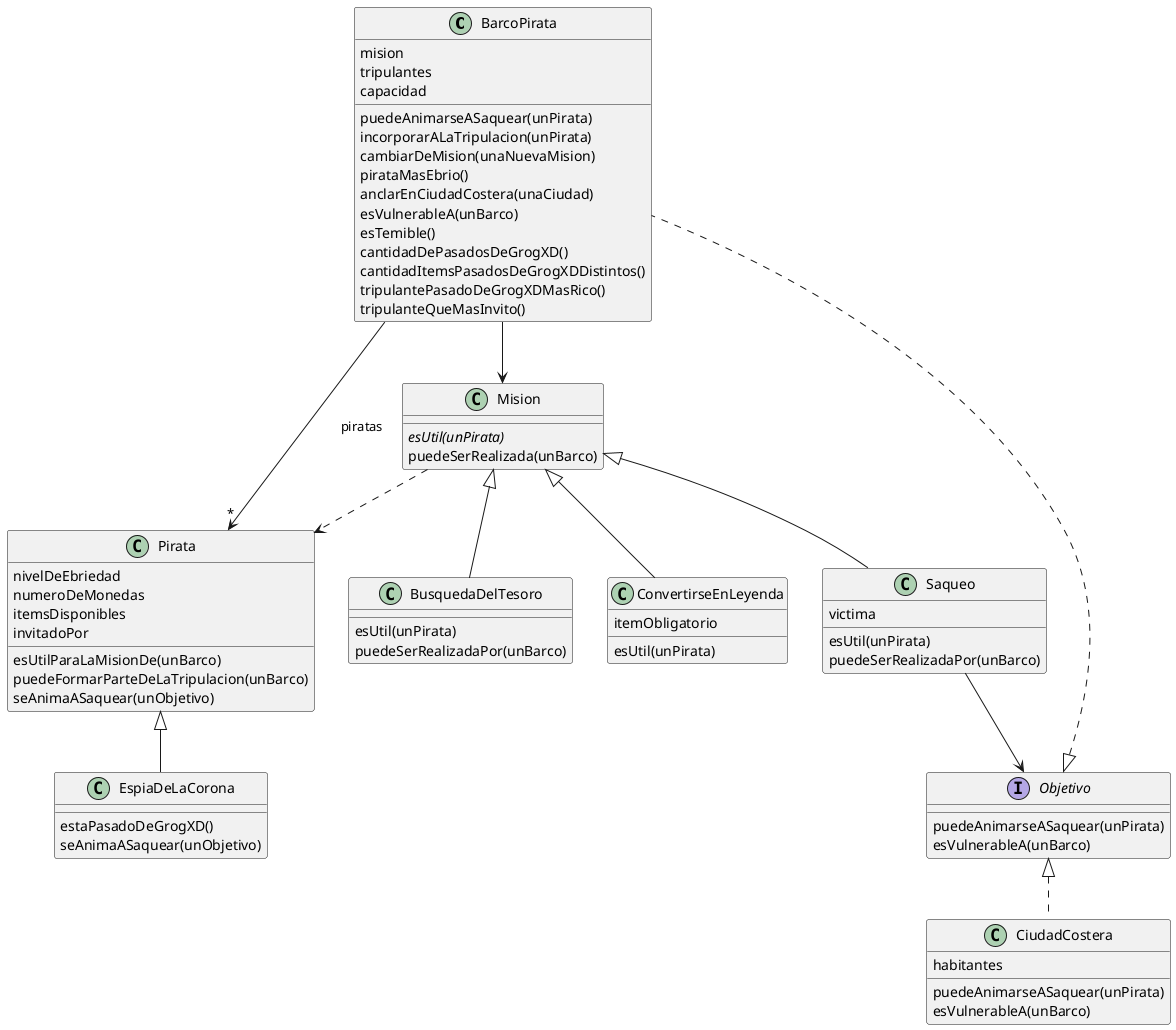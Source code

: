 @startuml diagramaDeClases

class BarcoPirata implements Objetivo {
    mision
    tripulantes
    capacidad
    
    puedeAnimarseASaquear(unPirata)
    incorporarALaTripulacion(unPirata)
    cambiarDeMision(unaNuevaMision)
    pirataMasEbrio()
    anclarEnCiudadCostera(unaCiudad)
    esVulnerableA(unBarco)
    esTemible()
    cantidadDePasadosDeGrogXD()
    cantidadItemsPasadosDeGrogXDDistintos()
    tripulantePasadoDeGrogXDMasRico()
    tripulanteQueMasInvito()
}

class Pirata {
    nivelDeEbriedad
    numeroDeMonedas
    itemsDisponibles
    invitadoPor
    
    esUtilParaLaMisionDe(unBarco)
    puedeFormarParteDeLaTripulacion(unBarco)
    seAnimaASaquear(unObjetivo)

}

class EspiaDeLaCorona extends Pirata{
    estaPasadoDeGrogXD()
    seAnimaASaquear(unObjetivo)
}

class Mision {
{abstract} esUtil(unPirata)
    puedeSerRealizada(unBarco)
}

class BusquedaDelTesoro extends Mision{
    esUtil(unPirata)
    puedeSerRealizadaPor(unBarco)
}

class ConvertirseEnLeyenda extends Mision{
    itemObligatorio
    esUtil(unPirata)
}

class Saqueo extends Mision{
    victima
    esUtil(unPirata)
    puedeSerRealizadaPor(unBarco)
}

class CiudadCostera implements Objetivo {
    habitantes
    puedeAnimarseASaquear(unPirata)
    esVulnerableA(unBarco)
}

interface Objetivo {
    puedeAnimarseASaquear(unPirata)
    esVulnerableA(unBarco)
}

Mision ..> Pirata
BarcoPirata --> "*" Pirata : piratas
BarcoPirata --> Mision
Saqueo --> Objetivo
@enduml